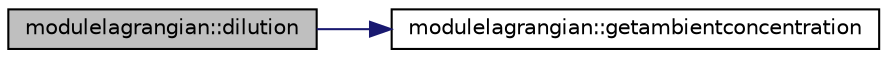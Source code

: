 digraph "modulelagrangian::dilution"
{
 // LATEX_PDF_SIZE
  edge [fontname="Helvetica",fontsize="10",labelfontname="Helvetica",labelfontsize="10"];
  node [fontname="Helvetica",fontsize="10",shape=record];
  rankdir="LR";
  Node1 [label="modulelagrangian::dilution",height=0.2,width=0.4,color="black", fillcolor="grey75", style="filled", fontcolor="black",tooltip=" "];
  Node1 -> Node2 [color="midnightblue",fontsize="10",style="solid",fontname="Helvetica"];
  Node2 [label="modulelagrangian::getambientconcentration",height=0.2,width=0.4,color="black", fillcolor="white", style="filled",URL="$namespacemodulelagrangian.html#a379f0c8ed7aad4570a94ad678e1dea6e",tooltip=" "];
}
